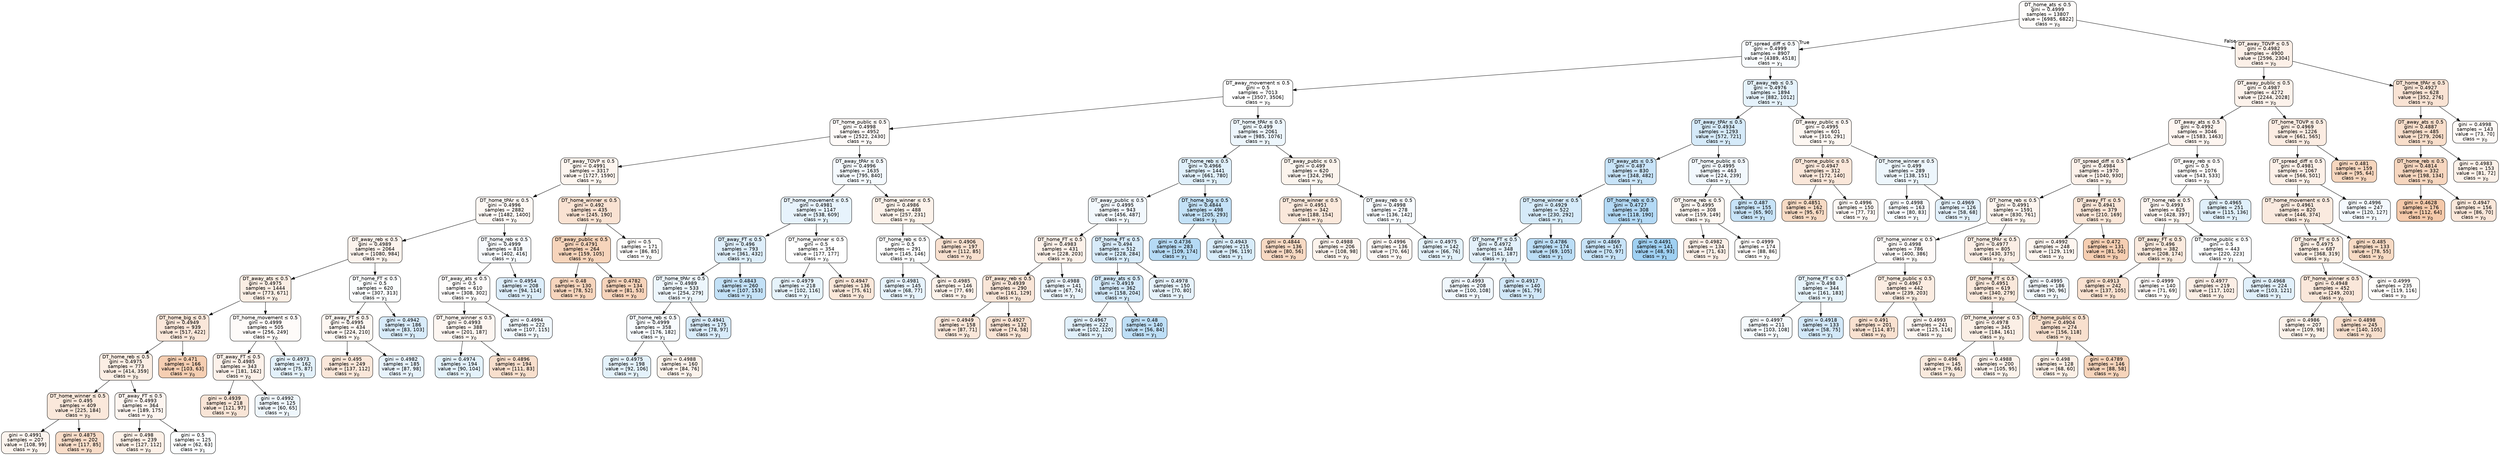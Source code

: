 digraph Tree {
node [shape=box, style="filled, rounded", color="black", fontname=helvetica] ;
edge [fontname=helvetica] ;
0 [label=<DT_home_ats &le; 0.5<br/>gini = 0.4999<br/>samples = 13807<br/>value = [6985, 6822]<br/>class = y<SUB>0</SUB>>, fillcolor="#e5813906"] ;
1 [label=<DT_spread_diff &le; 0.5<br/>gini = 0.4999<br/>samples = 8907<br/>value = [4389, 4518]<br/>class = y<SUB>1</SUB>>, fillcolor="#399de507"] ;
0 -> 1 [labeldistance=2.5, labelangle=45, headlabel="True"] ;
2 [label=<DT_away_movement &le; 0.5<br/>gini = 0.5<br/>samples = 7013<br/>value = [3507, 3506]<br/>class = y<SUB>0</SUB>>, fillcolor="#e5813900"] ;
1 -> 2 ;
3 [label=<DT_home_public &le; 0.5<br/>gini = 0.4998<br/>samples = 4952<br/>value = [2522, 2430]<br/>class = y<SUB>0</SUB>>, fillcolor="#e5813909"] ;
2 -> 3 ;
4 [label=<DT_away_TOVP &le; 0.5<br/>gini = 0.4991<br/>samples = 3317<br/>value = [1727, 1590]<br/>class = y<SUB>0</SUB>>, fillcolor="#e5813914"] ;
3 -> 4 ;
5 [label=<DT_home_tPAr &le; 0.5<br/>gini = 0.4996<br/>samples = 2882<br/>value = [1482, 1400]<br/>class = y<SUB>0</SUB>>, fillcolor="#e581390e"] ;
4 -> 5 ;
6 [label=<DT_away_reb &le; 0.5<br/>gini = 0.4989<br/>samples = 2064<br/>value = [1080, 984]<br/>class = y<SUB>0</SUB>>, fillcolor="#e5813917"] ;
5 -> 6 ;
7 [label=<DT_away_ats &le; 0.5<br/>gini = 0.4975<br/>samples = 1444<br/>value = [773, 671]<br/>class = y<SUB>0</SUB>>, fillcolor="#e5813922"] ;
6 -> 7 ;
8 [label=<DT_home_big &le; 0.5<br/>gini = 0.4949<br/>samples = 939<br/>value = [517, 422]<br/>class = y<SUB>0</SUB>>, fillcolor="#e581392f"] ;
7 -> 8 ;
9 [label=<DT_home_reb &le; 0.5<br/>gini = 0.4975<br/>samples = 773<br/>value = [414, 359]<br/>class = y<SUB>0</SUB>>, fillcolor="#e5813922"] ;
8 -> 9 ;
10 [label=<DT_home_winner &le; 0.5<br/>gini = 0.495<br/>samples = 409<br/>value = [225, 184]<br/>class = y<SUB>0</SUB>>, fillcolor="#e581392e"] ;
9 -> 10 ;
11 [label=<gini = 0.4991<br/>samples = 207<br/>value = [108, 99]<br/>class = y<SUB>0</SUB>>, fillcolor="#e5813915"] ;
10 -> 11 ;
12 [label=<gini = 0.4875<br/>samples = 202<br/>value = [117, 85]<br/>class = y<SUB>0</SUB>>, fillcolor="#e5813946"] ;
10 -> 12 ;
13 [label=<DT_away_FT &le; 0.5<br/>gini = 0.4993<br/>samples = 364<br/>value = [189, 175]<br/>class = y<SUB>0</SUB>>, fillcolor="#e5813913"] ;
9 -> 13 ;
14 [label=<gini = 0.498<br/>samples = 239<br/>value = [127, 112]<br/>class = y<SUB>0</SUB>>, fillcolor="#e581391e"] ;
13 -> 14 ;
15 [label=<gini = 0.5<br/>samples = 125<br/>value = [62, 63]<br/>class = y<SUB>1</SUB>>, fillcolor="#399de504"] ;
13 -> 15 ;
16 [label=<gini = 0.471<br/>samples = 166<br/>value = [103, 63]<br/>class = y<SUB>0</SUB>>, fillcolor="#e5813963"] ;
8 -> 16 ;
17 [label=<DT_home_movement &le; 0.5<br/>gini = 0.4999<br/>samples = 505<br/>value = [256, 249]<br/>class = y<SUB>0</SUB>>, fillcolor="#e5813907"] ;
7 -> 17 ;
18 [label=<DT_away_FT &le; 0.5<br/>gini = 0.4985<br/>samples = 343<br/>value = [181, 162]<br/>class = y<SUB>0</SUB>>, fillcolor="#e581391b"] ;
17 -> 18 ;
19 [label=<gini = 0.4939<br/>samples = 218<br/>value = [121, 97]<br/>class = y<SUB>0</SUB>>, fillcolor="#e5813933"] ;
18 -> 19 ;
20 [label=<gini = 0.4992<br/>samples = 125<br/>value = [60, 65]<br/>class = y<SUB>1</SUB>>, fillcolor="#399de514"] ;
18 -> 20 ;
21 [label=<gini = 0.4973<br/>samples = 162<br/>value = [75, 87]<br/>class = y<SUB>1</SUB>>, fillcolor="#399de523"] ;
17 -> 21 ;
22 [label=<DT_home_FT &le; 0.5<br/>gini = 0.5<br/>samples = 620<br/>value = [307, 313]<br/>class = y<SUB>1</SUB>>, fillcolor="#399de505"] ;
6 -> 22 ;
23 [label=<DT_away_FT &le; 0.5<br/>gini = 0.4995<br/>samples = 434<br/>value = [224, 210]<br/>class = y<SUB>0</SUB>>, fillcolor="#e5813910"] ;
22 -> 23 ;
24 [label=<gini = 0.495<br/>samples = 249<br/>value = [137, 112]<br/>class = y<SUB>0</SUB>>, fillcolor="#e581392f"] ;
23 -> 24 ;
25 [label=<gini = 0.4982<br/>samples = 185<br/>value = [87, 98]<br/>class = y<SUB>1</SUB>>, fillcolor="#399de51d"] ;
23 -> 25 ;
26 [label=<gini = 0.4942<br/>samples = 186<br/>value = [83, 103]<br/>class = y<SUB>1</SUB>>, fillcolor="#399de532"] ;
22 -> 26 ;
27 [label=<DT_home_reb &le; 0.5<br/>gini = 0.4999<br/>samples = 818<br/>value = [402, 416]<br/>class = y<SUB>1</SUB>>, fillcolor="#399de509"] ;
5 -> 27 ;
28 [label=<DT_away_ats &le; 0.5<br/>gini = 0.5<br/>samples = 610<br/>value = [308, 302]<br/>class = y<SUB>0</SUB>>, fillcolor="#e5813905"] ;
27 -> 28 ;
29 [label=<DT_home_winner &le; 0.5<br/>gini = 0.4993<br/>samples = 388<br/>value = [201, 187]<br/>class = y<SUB>0</SUB>>, fillcolor="#e5813912"] ;
28 -> 29 ;
30 [label=<gini = 0.4974<br/>samples = 194<br/>value = [90, 104]<br/>class = y<SUB>1</SUB>>, fillcolor="#399de522"] ;
29 -> 30 ;
31 [label=<gini = 0.4896<br/>samples = 194<br/>value = [111, 83]<br/>class = y<SUB>0</SUB>>, fillcolor="#e5813940"] ;
29 -> 31 ;
32 [label=<gini = 0.4994<br/>samples = 222<br/>value = [107, 115]<br/>class = y<SUB>1</SUB>>, fillcolor="#399de512"] ;
28 -> 32 ;
33 [label=<gini = 0.4954<br/>samples = 208<br/>value = [94, 114]<br/>class = y<SUB>1</SUB>>, fillcolor="#399de52d"] ;
27 -> 33 ;
34 [label=<DT_home_winner &le; 0.5<br/>gini = 0.492<br/>samples = 435<br/>value = [245, 190]<br/>class = y<SUB>0</SUB>>, fillcolor="#e5813939"] ;
4 -> 34 ;
35 [label=<DT_away_public &le; 0.5<br/>gini = 0.4791<br/>samples = 264<br/>value = [159, 105]<br/>class = y<SUB>0</SUB>>, fillcolor="#e5813957"] ;
34 -> 35 ;
36 [label=<gini = 0.48<br/>samples = 130<br/>value = [78, 52]<br/>class = y<SUB>0</SUB>>, fillcolor="#e5813955"] ;
35 -> 36 ;
37 [label=<gini = 0.4782<br/>samples = 134<br/>value = [81, 53]<br/>class = y<SUB>0</SUB>>, fillcolor="#e5813958"] ;
35 -> 37 ;
38 [label=<gini = 0.5<br/>samples = 171<br/>value = [86, 85]<br/>class = y<SUB>0</SUB>>, fillcolor="#e5813903"] ;
34 -> 38 ;
39 [label=<DT_away_tPAr &le; 0.5<br/>gini = 0.4996<br/>samples = 1635<br/>value = [795, 840]<br/>class = y<SUB>1</SUB>>, fillcolor="#399de50e"] ;
3 -> 39 ;
40 [label=<DT_home_movement &le; 0.5<br/>gini = 0.4981<br/>samples = 1147<br/>value = [538, 609]<br/>class = y<SUB>1</SUB>>, fillcolor="#399de51e"] ;
39 -> 40 ;
41 [label=<DT_away_FT &le; 0.5<br/>gini = 0.496<br/>samples = 793<br/>value = [361, 432]<br/>class = y<SUB>1</SUB>>, fillcolor="#399de52a"] ;
40 -> 41 ;
42 [label=<DT_home_tPAr &le; 0.5<br/>gini = 0.4989<br/>samples = 533<br/>value = [254, 279]<br/>class = y<SUB>1</SUB>>, fillcolor="#399de517"] ;
41 -> 42 ;
43 [label=<DT_home_reb &le; 0.5<br/>gini = 0.4999<br/>samples = 358<br/>value = [176, 182]<br/>class = y<SUB>1</SUB>>, fillcolor="#399de508"] ;
42 -> 43 ;
44 [label=<gini = 0.4975<br/>samples = 198<br/>value = [92, 106]<br/>class = y<SUB>1</SUB>>, fillcolor="#399de522"] ;
43 -> 44 ;
45 [label=<gini = 0.4988<br/>samples = 160<br/>value = [84, 76]<br/>class = y<SUB>0</SUB>>, fillcolor="#e5813918"] ;
43 -> 45 ;
46 [label=<gini = 0.4941<br/>samples = 175<br/>value = [78, 97]<br/>class = y<SUB>1</SUB>>, fillcolor="#399de532"] ;
42 -> 46 ;
47 [label=<gini = 0.4843<br/>samples = 260<br/>value = [107, 153]<br/>class = y<SUB>1</SUB>>, fillcolor="#399de54d"] ;
41 -> 47 ;
48 [label=<DT_home_winner &le; 0.5<br/>gini = 0.5<br/>samples = 354<br/>value = [177, 177]<br/>class = y<SUB>0</SUB>>, fillcolor="#e5813900"] ;
40 -> 48 ;
49 [label=<gini = 0.4979<br/>samples = 218<br/>value = [102, 116]<br/>class = y<SUB>1</SUB>>, fillcolor="#399de51f"] ;
48 -> 49 ;
50 [label=<gini = 0.4947<br/>samples = 136<br/>value = [75, 61]<br/>class = y<SUB>0</SUB>>, fillcolor="#e5813930"] ;
48 -> 50 ;
51 [label=<DT_home_winner &le; 0.5<br/>gini = 0.4986<br/>samples = 488<br/>value = [257, 231]<br/>class = y<SUB>0</SUB>>, fillcolor="#e581391a"] ;
39 -> 51 ;
52 [label=<DT_home_reb &le; 0.5<br/>gini = 0.5<br/>samples = 291<br/>value = [145, 146]<br/>class = y<SUB>1</SUB>>, fillcolor="#399de502"] ;
51 -> 52 ;
53 [label=<gini = 0.4981<br/>samples = 145<br/>value = [68, 77]<br/>class = y<SUB>1</SUB>>, fillcolor="#399de51e"] ;
52 -> 53 ;
54 [label=<gini = 0.4985<br/>samples = 146<br/>value = [77, 69]<br/>class = y<SUB>0</SUB>>, fillcolor="#e581391a"] ;
52 -> 54 ;
55 [label=<gini = 0.4906<br/>samples = 197<br/>value = [112, 85]<br/>class = y<SUB>0</SUB>>, fillcolor="#e581393d"] ;
51 -> 55 ;
56 [label=<DT_home_tPAr &le; 0.5<br/>gini = 0.499<br/>samples = 2061<br/>value = [985, 1076]<br/>class = y<SUB>1</SUB>>, fillcolor="#399de516"] ;
2 -> 56 ;
57 [label=<DT_home_reb &le; 0.5<br/>gini = 0.4966<br/>samples = 1441<br/>value = [661, 780]<br/>class = y<SUB>1</SUB>>, fillcolor="#399de527"] ;
56 -> 57 ;
58 [label=<DT_away_public &le; 0.5<br/>gini = 0.4995<br/>samples = 943<br/>value = [456, 487]<br/>class = y<SUB>1</SUB>>, fillcolor="#399de510"] ;
57 -> 58 ;
59 [label=<DT_home_FT &le; 0.5<br/>gini = 0.4983<br/>samples = 431<br/>value = [228, 203]<br/>class = y<SUB>0</SUB>>, fillcolor="#e581391c"] ;
58 -> 59 ;
60 [label=<DT_away_reb &le; 0.5<br/>gini = 0.4939<br/>samples = 290<br/>value = [161, 129]<br/>class = y<SUB>0</SUB>>, fillcolor="#e5813933"] ;
59 -> 60 ;
61 [label=<gini = 0.4949<br/>samples = 158<br/>value = [87, 71]<br/>class = y<SUB>0</SUB>>, fillcolor="#e581392f"] ;
60 -> 61 ;
62 [label=<gini = 0.4927<br/>samples = 132<br/>value = [74, 58]<br/>class = y<SUB>0</SUB>>, fillcolor="#e5813937"] ;
60 -> 62 ;
63 [label=<gini = 0.4988<br/>samples = 141<br/>value = [67, 74]<br/>class = y<SUB>1</SUB>>, fillcolor="#399de518"] ;
59 -> 63 ;
64 [label=<DT_home_FT &le; 0.5<br/>gini = 0.494<br/>samples = 512<br/>value = [228, 284]<br/>class = y<SUB>1</SUB>>, fillcolor="#399de532"] ;
58 -> 64 ;
65 [label=<DT_away_ats &le; 0.5<br/>gini = 0.4919<br/>samples = 362<br/>value = [158, 204]<br/>class = y<SUB>1</SUB>>, fillcolor="#399de53a"] ;
64 -> 65 ;
66 [label=<gini = 0.4967<br/>samples = 222<br/>value = [102, 120]<br/>class = y<SUB>1</SUB>>, fillcolor="#399de526"] ;
65 -> 66 ;
67 [label=<gini = 0.48<br/>samples = 140<br/>value = [56, 84]<br/>class = y<SUB>1</SUB>>, fillcolor="#399de555"] ;
65 -> 67 ;
68 [label=<gini = 0.4978<br/>samples = 150<br/>value = [70, 80]<br/>class = y<SUB>1</SUB>>, fillcolor="#399de520"] ;
64 -> 68 ;
69 [label=<DT_home_big &le; 0.5<br/>gini = 0.4844<br/>samples = 498<br/>value = [205, 293]<br/>class = y<SUB>1</SUB>>, fillcolor="#399de54d"] ;
57 -> 69 ;
70 [label=<gini = 0.4736<br/>samples = 283<br/>value = [109, 174]<br/>class = y<SUB>1</SUB>>, fillcolor="#399de55f"] ;
69 -> 70 ;
71 [label=<gini = 0.4943<br/>samples = 215<br/>value = [96, 119]<br/>class = y<SUB>1</SUB>>, fillcolor="#399de531"] ;
69 -> 71 ;
72 [label=<DT_away_public &le; 0.5<br/>gini = 0.499<br/>samples = 620<br/>value = [324, 296]<br/>class = y<SUB>0</SUB>>, fillcolor="#e5813916"] ;
56 -> 72 ;
73 [label=<DT_home_winner &le; 0.5<br/>gini = 0.4951<br/>samples = 342<br/>value = [188, 154]<br/>class = y<SUB>0</SUB>>, fillcolor="#e581392e"] ;
72 -> 73 ;
74 [label=<gini = 0.4844<br/>samples = 136<br/>value = [80, 56]<br/>class = y<SUB>0</SUB>>, fillcolor="#e581394d"] ;
73 -> 74 ;
75 [label=<gini = 0.4988<br/>samples = 206<br/>value = [108, 98]<br/>class = y<SUB>0</SUB>>, fillcolor="#e5813918"] ;
73 -> 75 ;
76 [label=<DT_away_reb &le; 0.5<br/>gini = 0.4998<br/>samples = 278<br/>value = [136, 142]<br/>class = y<SUB>1</SUB>>, fillcolor="#399de50b"] ;
72 -> 76 ;
77 [label=<gini = 0.4996<br/>samples = 136<br/>value = [70, 66]<br/>class = y<SUB>0</SUB>>, fillcolor="#e581390f"] ;
76 -> 77 ;
78 [label=<gini = 0.4975<br/>samples = 142<br/>value = [66, 76]<br/>class = y<SUB>1</SUB>>, fillcolor="#399de522"] ;
76 -> 78 ;
79 [label=<DT_away_reb &le; 0.5<br/>gini = 0.4976<br/>samples = 1894<br/>value = [882, 1012]<br/>class = y<SUB>1</SUB>>, fillcolor="#399de521"] ;
1 -> 79 ;
80 [label=<DT_away_tPAr &le; 0.5<br/>gini = 0.4934<br/>samples = 1293<br/>value = [572, 721]<br/>class = y<SUB>1</SUB>>, fillcolor="#399de535"] ;
79 -> 80 ;
81 [label=<DT_away_ats &le; 0.5<br/>gini = 0.487<br/>samples = 830<br/>value = [348, 482]<br/>class = y<SUB>1</SUB>>, fillcolor="#399de547"] ;
80 -> 81 ;
82 [label=<DT_home_winner &le; 0.5<br/>gini = 0.4929<br/>samples = 522<br/>value = [230, 292]<br/>class = y<SUB>1</SUB>>, fillcolor="#399de536"] ;
81 -> 82 ;
83 [label=<DT_home_FT &le; 0.5<br/>gini = 0.4972<br/>samples = 348<br/>value = [161, 187]<br/>class = y<SUB>1</SUB>>, fillcolor="#399de523"] ;
82 -> 83 ;
84 [label=<gini = 0.4993<br/>samples = 208<br/>value = [100, 108]<br/>class = y<SUB>1</SUB>>, fillcolor="#399de513"] ;
83 -> 84 ;
85 [label=<gini = 0.4917<br/>samples = 140<br/>value = [61, 79]<br/>class = y<SUB>1</SUB>>, fillcolor="#399de53a"] ;
83 -> 85 ;
86 [label=<gini = 0.4786<br/>samples = 174<br/>value = [69, 105]<br/>class = y<SUB>1</SUB>>, fillcolor="#399de557"] ;
82 -> 86 ;
87 [label=<DT_home_reb &le; 0.5<br/>gini = 0.4727<br/>samples = 308<br/>value = [118, 190]<br/>class = y<SUB>1</SUB>>, fillcolor="#399de561"] ;
81 -> 87 ;
88 [label=<gini = 0.4869<br/>samples = 167<br/>value = [70, 97]<br/>class = y<SUB>1</SUB>>, fillcolor="#399de547"] ;
87 -> 88 ;
89 [label=<gini = 0.4491<br/>samples = 141<br/>value = [48, 93]<br/>class = y<SUB>1</SUB>>, fillcolor="#399de57b"] ;
87 -> 89 ;
90 [label=<DT_home_public &le; 0.5<br/>gini = 0.4995<br/>samples = 463<br/>value = [224, 239]<br/>class = y<SUB>1</SUB>>, fillcolor="#399de510"] ;
80 -> 90 ;
91 [label=<DT_home_reb &le; 0.5<br/>gini = 0.4995<br/>samples = 308<br/>value = [159, 149]<br/>class = y<SUB>0</SUB>>, fillcolor="#e5813910"] ;
90 -> 91 ;
92 [label=<gini = 0.4982<br/>samples = 134<br/>value = [71, 63]<br/>class = y<SUB>0</SUB>>, fillcolor="#e581391d"] ;
91 -> 92 ;
93 [label=<gini = 0.4999<br/>samples = 174<br/>value = [88, 86]<br/>class = y<SUB>0</SUB>>, fillcolor="#e5813906"] ;
91 -> 93 ;
94 [label=<gini = 0.487<br/>samples = 155<br/>value = [65, 90]<br/>class = y<SUB>1</SUB>>, fillcolor="#399de547"] ;
90 -> 94 ;
95 [label=<DT_away_public &le; 0.5<br/>gini = 0.4995<br/>samples = 601<br/>value = [310, 291]<br/>class = y<SUB>0</SUB>>, fillcolor="#e5813910"] ;
79 -> 95 ;
96 [label=<DT_home_public &le; 0.5<br/>gini = 0.4947<br/>samples = 312<br/>value = [172, 140]<br/>class = y<SUB>0</SUB>>, fillcolor="#e581392f"] ;
95 -> 96 ;
97 [label=<gini = 0.4851<br/>samples = 162<br/>value = [95, 67]<br/>class = y<SUB>0</SUB>>, fillcolor="#e581394b"] ;
96 -> 97 ;
98 [label=<gini = 0.4996<br/>samples = 150<br/>value = [77, 73]<br/>class = y<SUB>0</SUB>>, fillcolor="#e581390d"] ;
96 -> 98 ;
99 [label=<DT_home_winner &le; 0.5<br/>gini = 0.499<br/>samples = 289<br/>value = [138, 151]<br/>class = y<SUB>1</SUB>>, fillcolor="#399de516"] ;
95 -> 99 ;
100 [label=<gini = 0.4998<br/>samples = 163<br/>value = [80, 83]<br/>class = y<SUB>1</SUB>>, fillcolor="#399de509"] ;
99 -> 100 ;
101 [label=<gini = 0.4969<br/>samples = 126<br/>value = [58, 68]<br/>class = y<SUB>1</SUB>>, fillcolor="#399de525"] ;
99 -> 101 ;
102 [label=<DT_away_TOVP &le; 0.5<br/>gini = 0.4982<br/>samples = 4900<br/>value = [2596, 2304]<br/>class = y<SUB>0</SUB>>, fillcolor="#e581391d"] ;
0 -> 102 [labeldistance=2.5, labelangle=-45, headlabel="False"] ;
103 [label=<DT_away_public &le; 0.5<br/>gini = 0.4987<br/>samples = 4272<br/>value = [2244, 2028]<br/>class = y<SUB>0</SUB>>, fillcolor="#e5813919"] ;
102 -> 103 ;
104 [label=<DT_away_ats &le; 0.5<br/>gini = 0.4992<br/>samples = 3046<br/>value = [1583, 1463]<br/>class = y<SUB>0</SUB>>, fillcolor="#e5813913"] ;
103 -> 104 ;
105 [label=<DT_spread_diff &le; 0.5<br/>gini = 0.4984<br/>samples = 1970<br/>value = [1040, 930]<br/>class = y<SUB>0</SUB>>, fillcolor="#e581391b"] ;
104 -> 105 ;
106 [label=<DT_home_reb &le; 0.5<br/>gini = 0.4991<br/>samples = 1591<br/>value = [830, 761]<br/>class = y<SUB>0</SUB>>, fillcolor="#e5813915"] ;
105 -> 106 ;
107 [label=<DT_home_winner &le; 0.5<br/>gini = 0.4998<br/>samples = 786<br/>value = [400, 386]<br/>class = y<SUB>0</SUB>>, fillcolor="#e5813909"] ;
106 -> 107 ;
108 [label=<DT_home_FT &le; 0.5<br/>gini = 0.498<br/>samples = 344<br/>value = [161, 183]<br/>class = y<SUB>1</SUB>>, fillcolor="#399de51f"] ;
107 -> 108 ;
109 [label=<gini = 0.4997<br/>samples = 211<br/>value = [103, 108]<br/>class = y<SUB>1</SUB>>, fillcolor="#399de50c"] ;
108 -> 109 ;
110 [label=<gini = 0.4918<br/>samples = 133<br/>value = [58, 75]<br/>class = y<SUB>1</SUB>>, fillcolor="#399de53a"] ;
108 -> 110 ;
111 [label=<DT_home_public &le; 0.5<br/>gini = 0.4967<br/>samples = 442<br/>value = [239, 203]<br/>class = y<SUB>0</SUB>>, fillcolor="#e5813926"] ;
107 -> 111 ;
112 [label=<gini = 0.491<br/>samples = 201<br/>value = [114, 87]<br/>class = y<SUB>0</SUB>>, fillcolor="#e581393c"] ;
111 -> 112 ;
113 [label=<gini = 0.4993<br/>samples = 241<br/>value = [125, 116]<br/>class = y<SUB>0</SUB>>, fillcolor="#e5813912"] ;
111 -> 113 ;
114 [label=<DT_home_tPAr &le; 0.5<br/>gini = 0.4977<br/>samples = 805<br/>value = [430, 375]<br/>class = y<SUB>0</SUB>>, fillcolor="#e5813921"] ;
106 -> 114 ;
115 [label=<DT_home_FT &le; 0.5<br/>gini = 0.4951<br/>samples = 619<br/>value = [340, 279]<br/>class = y<SUB>0</SUB>>, fillcolor="#e581392e"] ;
114 -> 115 ;
116 [label=<DT_home_winner &le; 0.5<br/>gini = 0.4978<br/>samples = 345<br/>value = [184, 161]<br/>class = y<SUB>0</SUB>>, fillcolor="#e5813920"] ;
115 -> 116 ;
117 [label=<gini = 0.496<br/>samples = 145<br/>value = [79, 66]<br/>class = y<SUB>0</SUB>>, fillcolor="#e581392a"] ;
116 -> 117 ;
118 [label=<gini = 0.4988<br/>samples = 200<br/>value = [105, 95]<br/>class = y<SUB>0</SUB>>, fillcolor="#e5813918"] ;
116 -> 118 ;
119 [label=<DT_home_public &le; 0.5<br/>gini = 0.4904<br/>samples = 274<br/>value = [156, 118]<br/>class = y<SUB>0</SUB>>, fillcolor="#e581393e"] ;
115 -> 119 ;
120 [label=<gini = 0.498<br/>samples = 128<br/>value = [68, 60]<br/>class = y<SUB>0</SUB>>, fillcolor="#e581391e"] ;
119 -> 120 ;
121 [label=<gini = 0.4789<br/>samples = 146<br/>value = [88, 58]<br/>class = y<SUB>0</SUB>>, fillcolor="#e5813957"] ;
119 -> 121 ;
122 [label=<gini = 0.4995<br/>samples = 186<br/>value = [90, 96]<br/>class = y<SUB>1</SUB>>, fillcolor="#399de510"] ;
114 -> 122 ;
123 [label=<DT_away_FT &le; 0.5<br/>gini = 0.4941<br/>samples = 379<br/>value = [210, 169]<br/>class = y<SUB>0</SUB>>, fillcolor="#e5813932"] ;
105 -> 123 ;
124 [label=<gini = 0.4992<br/>samples = 248<br/>value = [129, 119]<br/>class = y<SUB>0</SUB>>, fillcolor="#e5813914"] ;
123 -> 124 ;
125 [label=<gini = 0.472<br/>samples = 131<br/>value = [81, 50]<br/>class = y<SUB>0</SUB>>, fillcolor="#e5813962"] ;
123 -> 125 ;
126 [label=<DT_away_reb &le; 0.5<br/>gini = 0.5<br/>samples = 1076<br/>value = [543, 533]<br/>class = y<SUB>0</SUB>>, fillcolor="#e5813905"] ;
104 -> 126 ;
127 [label=<DT_home_reb &le; 0.5<br/>gini = 0.4993<br/>samples = 825<br/>value = [428, 397]<br/>class = y<SUB>0</SUB>>, fillcolor="#e5813912"] ;
126 -> 127 ;
128 [label=<DT_away_FT &le; 0.5<br/>gini = 0.496<br/>samples = 382<br/>value = [208, 174]<br/>class = y<SUB>0</SUB>>, fillcolor="#e581392a"] ;
127 -> 128 ;
129 [label=<gini = 0.4913<br/>samples = 242<br/>value = [137, 105]<br/>class = y<SUB>0</SUB>>, fillcolor="#e581393c"] ;
128 -> 129 ;
130 [label=<gini = 0.4999<br/>samples = 140<br/>value = [71, 69]<br/>class = y<SUB>0</SUB>>, fillcolor="#e5813907"] ;
128 -> 130 ;
131 [label=<DT_home_public &le; 0.5<br/>gini = 0.5<br/>samples = 443<br/>value = [220, 223]<br/>class = y<SUB>1</SUB>>, fillcolor="#399de503"] ;
127 -> 131 ;
132 [label=<gini = 0.4977<br/>samples = 219<br/>value = [117, 102]<br/>class = y<SUB>0</SUB>>, fillcolor="#e5813921"] ;
131 -> 132 ;
133 [label=<gini = 0.4968<br/>samples = 224<br/>value = [103, 121]<br/>class = y<SUB>1</SUB>>, fillcolor="#399de526"] ;
131 -> 133 ;
134 [label=<gini = 0.4965<br/>samples = 251<br/>value = [115, 136]<br/>class = y<SUB>1</SUB>>, fillcolor="#399de527"] ;
126 -> 134 ;
135 [label=<DT_home_TOVP &le; 0.5<br/>gini = 0.4969<br/>samples = 1226<br/>value = [661, 565]<br/>class = y<SUB>0</SUB>>, fillcolor="#e5813925"] ;
103 -> 135 ;
136 [label=<DT_spread_diff &le; 0.5<br/>gini = 0.4981<br/>samples = 1067<br/>value = [566, 501]<br/>class = y<SUB>0</SUB>>, fillcolor="#e581391d"] ;
135 -> 136 ;
137 [label=<DT_home_movement &le; 0.5<br/>gini = 0.4961<br/>samples = 820<br/>value = [446, 374]<br/>class = y<SUB>0</SUB>>, fillcolor="#e5813929"] ;
136 -> 137 ;
138 [label=<DT_home_FT &le; 0.5<br/>gini = 0.4975<br/>samples = 687<br/>value = [368, 319]<br/>class = y<SUB>0</SUB>>, fillcolor="#e5813922"] ;
137 -> 138 ;
139 [label=<DT_home_winner &le; 0.5<br/>gini = 0.4948<br/>samples = 452<br/>value = [249, 203]<br/>class = y<SUB>0</SUB>>, fillcolor="#e581392f"] ;
138 -> 139 ;
140 [label=<gini = 0.4986<br/>samples = 207<br/>value = [109, 98]<br/>class = y<SUB>0</SUB>>, fillcolor="#e581391a"] ;
139 -> 140 ;
141 [label=<gini = 0.4898<br/>samples = 245<br/>value = [140, 105]<br/>class = y<SUB>0</SUB>>, fillcolor="#e5813940"] ;
139 -> 141 ;
142 [label=<gini = 0.4999<br/>samples = 235<br/>value = [119, 116]<br/>class = y<SUB>0</SUB>>, fillcolor="#e5813906"] ;
138 -> 142 ;
143 [label=<gini = 0.485<br/>samples = 133<br/>value = [78, 55]<br/>class = y<SUB>0</SUB>>, fillcolor="#e581394b"] ;
137 -> 143 ;
144 [label=<gini = 0.4996<br/>samples = 247<br/>value = [120, 127]<br/>class = y<SUB>1</SUB>>, fillcolor="#399de50e"] ;
136 -> 144 ;
145 [label=<gini = 0.481<br/>samples = 159<br/>value = [95, 64]<br/>class = y<SUB>0</SUB>>, fillcolor="#e5813953"] ;
135 -> 145 ;
146 [label=<DT_home_tPAr &le; 0.5<br/>gini = 0.4927<br/>samples = 628<br/>value = [352, 276]<br/>class = y<SUB>0</SUB>>, fillcolor="#e5813937"] ;
102 -> 146 ;
147 [label=<DT_away_ats &le; 0.5<br/>gini = 0.4887<br/>samples = 485<br/>value = [279, 206]<br/>class = y<SUB>0</SUB>>, fillcolor="#e5813943"] ;
146 -> 147 ;
148 [label=<DT_home_reb &le; 0.5<br/>gini = 0.4814<br/>samples = 332<br/>value = [198, 134]<br/>class = y<SUB>0</SUB>>, fillcolor="#e5813952"] ;
147 -> 148 ;
149 [label=<gini = 0.4628<br/>samples = 176<br/>value = [112, 64]<br/>class = y<SUB>0</SUB>>, fillcolor="#e581396d"] ;
148 -> 149 ;
150 [label=<gini = 0.4947<br/>samples = 156<br/>value = [86, 70]<br/>class = y<SUB>0</SUB>>, fillcolor="#e581392f"] ;
148 -> 150 ;
151 [label=<gini = 0.4983<br/>samples = 153<br/>value = [81, 72]<br/>class = y<SUB>0</SUB>>, fillcolor="#e581391c"] ;
147 -> 151 ;
152 [label=<gini = 0.4998<br/>samples = 143<br/>value = [73, 70]<br/>class = y<SUB>0</SUB>>, fillcolor="#e581390a"] ;
146 -> 152 ;
}